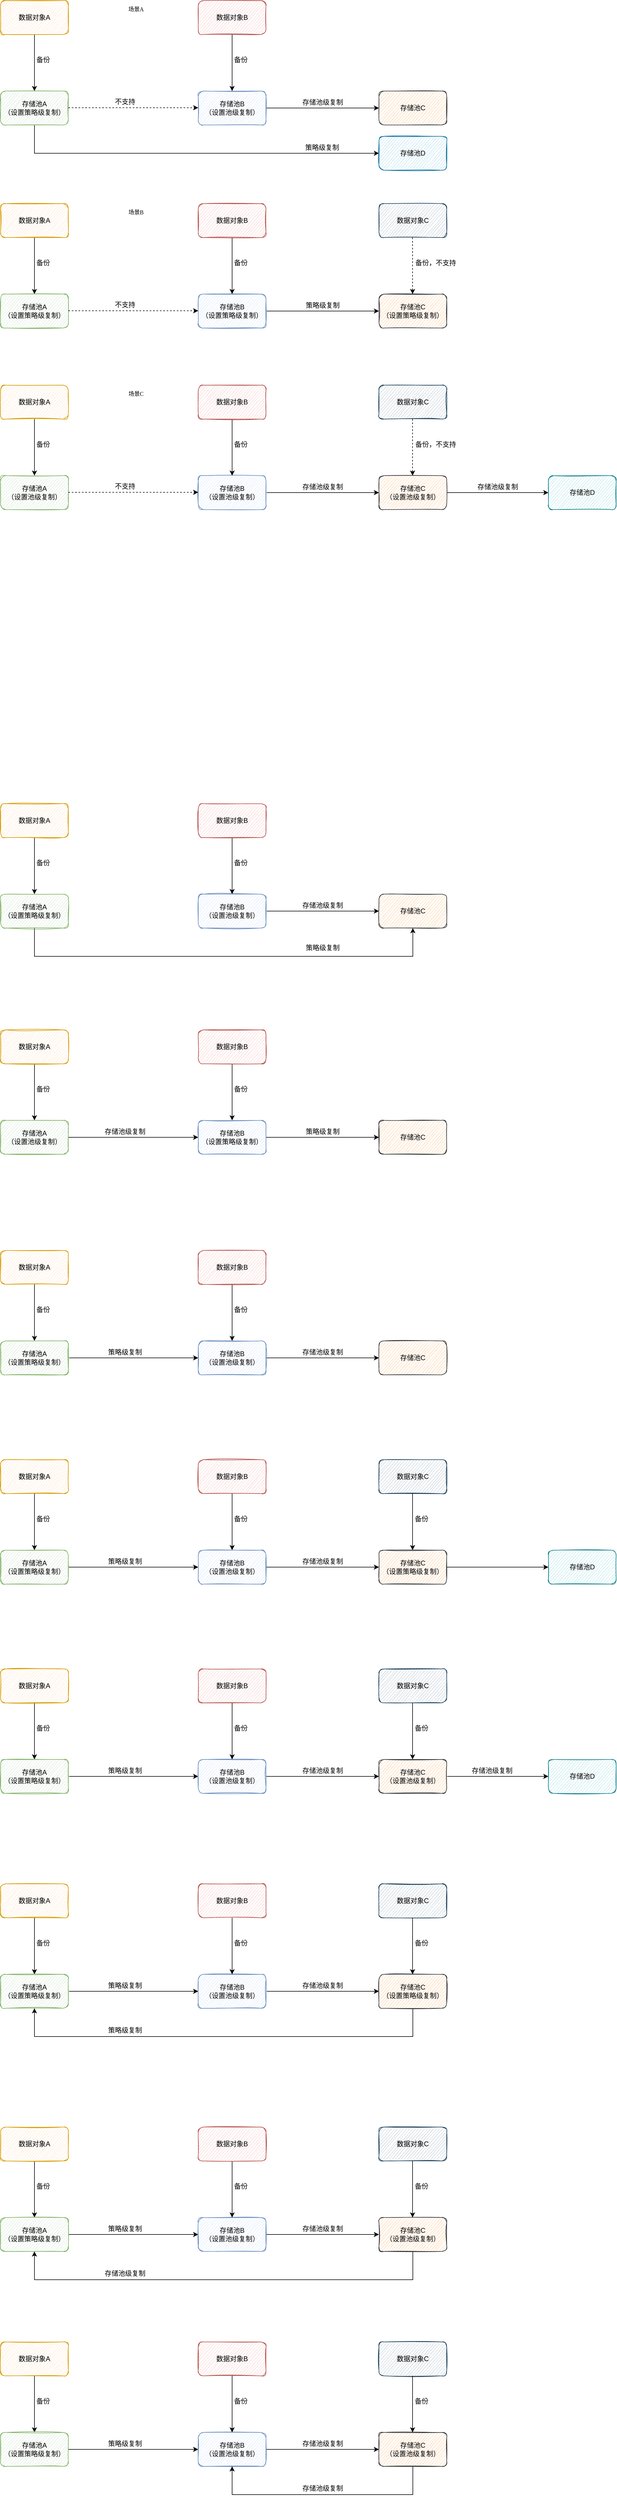 <mxfile version="20.2.2" type="github">
  <diagram id="WygUvt_7TBFnepqblgQ6" name="第 1 页">
    <mxGraphModel dx="1550" dy="4070" grid="1" gridSize="10" guides="1" tooltips="1" connect="1" arrows="1" fold="1" page="1" pageScale="1" pageWidth="1200" pageHeight="1600" math="0" shadow="0">
      <root>
        <mxCell id="0" />
        <mxCell id="1" parent="0" />
        <mxCell id="NKLrm3bsePy-a2xdgCVw-3" value="" style="edgeStyle=orthogonalEdgeStyle;rounded=0;orthogonalLoop=1;jettySize=auto;html=1;" parent="1" source="NKLrm3bsePy-a2xdgCVw-1" target="NKLrm3bsePy-a2xdgCVw-2" edge="1">
          <mxGeometry relative="1" as="geometry" />
        </mxCell>
        <mxCell id="NKLrm3bsePy-a2xdgCVw-1" value="数据对象A" style="rounded=1;whiteSpace=wrap;html=1;fillColor=#ffe6cc;strokeColor=#d79b00;glass=0;sketch=1;" parent="1" vertex="1">
          <mxGeometry x="300" y="290" width="120" height="60" as="geometry" />
        </mxCell>
        <mxCell id="NKLrm3bsePy-a2xdgCVw-5" value="" style="edgeStyle=orthogonalEdgeStyle;rounded=0;orthogonalLoop=1;jettySize=auto;html=1;" parent="1" source="NKLrm3bsePy-a2xdgCVw-2" target="NKLrm3bsePy-a2xdgCVw-4" edge="1">
          <mxGeometry relative="1" as="geometry" />
        </mxCell>
        <mxCell id="NKLrm3bsePy-a2xdgCVw-2" value="存储池A&lt;br&gt;（设置策略级复制）" style="rounded=1;whiteSpace=wrap;html=1;fillColor=#d5e8d4;strokeColor=#82b366;glass=0;sketch=1;" parent="1" vertex="1">
          <mxGeometry x="300" y="450" width="120" height="60" as="geometry" />
        </mxCell>
        <mxCell id="NKLrm3bsePy-a2xdgCVw-12" value="" style="edgeStyle=orthogonalEdgeStyle;rounded=0;orthogonalLoop=1;jettySize=auto;html=1;" parent="1" source="NKLrm3bsePy-a2xdgCVw-4" target="NKLrm3bsePy-a2xdgCVw-11" edge="1">
          <mxGeometry relative="1" as="geometry" />
        </mxCell>
        <mxCell id="NKLrm3bsePy-a2xdgCVw-4" value="存储池B&lt;br&gt;（设置池级复制）" style="rounded=1;whiteSpace=wrap;html=1;fillColor=#dae8fc;strokeColor=#6c8ebf;glass=0;sketch=1;" parent="1" vertex="1">
          <mxGeometry x="650" y="450" width="120" height="60" as="geometry" />
        </mxCell>
        <mxCell id="NKLrm3bsePy-a2xdgCVw-6" value="策略级复制" style="text;html=1;align=center;verticalAlign=middle;resizable=0;points=[];autosize=1;strokeColor=none;fillColor=none;" parent="1" vertex="1">
          <mxGeometry x="480" y="455" width="80" height="30" as="geometry" />
        </mxCell>
        <mxCell id="NKLrm3bsePy-a2xdgCVw-8" value="" style="edgeStyle=orthogonalEdgeStyle;rounded=0;orthogonalLoop=1;jettySize=auto;html=1;" parent="1" source="NKLrm3bsePy-a2xdgCVw-7" target="NKLrm3bsePy-a2xdgCVw-4" edge="1">
          <mxGeometry relative="1" as="geometry" />
        </mxCell>
        <mxCell id="NKLrm3bsePy-a2xdgCVw-7" value="数据对象B" style="rounded=1;whiteSpace=wrap;html=1;fillColor=#f8cecc;strokeColor=#b85450;glass=0;sketch=1;" parent="1" vertex="1">
          <mxGeometry x="650" y="290" width="120" height="60" as="geometry" />
        </mxCell>
        <mxCell id="NKLrm3bsePy-a2xdgCVw-9" value="备份" style="text;html=1;align=center;verticalAlign=middle;resizable=0;points=[];autosize=1;strokeColor=none;fillColor=none;" parent="1" vertex="1">
          <mxGeometry x="350" y="380" width="50" height="30" as="geometry" />
        </mxCell>
        <mxCell id="NKLrm3bsePy-a2xdgCVw-10" value="备份" style="text;html=1;align=center;verticalAlign=middle;resizable=0;points=[];autosize=1;strokeColor=none;fillColor=none;" parent="1" vertex="1">
          <mxGeometry x="700" y="380" width="50" height="30" as="geometry" />
        </mxCell>
        <mxCell id="NKLrm3bsePy-a2xdgCVw-11" value="存储池C" style="rounded=1;whiteSpace=wrap;html=1;fillColor=#ffcc99;strokeColor=#36393d;glass=0;sketch=1;" parent="1" vertex="1">
          <mxGeometry x="970" y="450" width="120" height="60" as="geometry" />
        </mxCell>
        <mxCell id="NKLrm3bsePy-a2xdgCVw-13" value="存储池级复制" style="text;html=1;align=center;verticalAlign=middle;resizable=0;points=[];autosize=1;strokeColor=none;fillColor=none;" parent="1" vertex="1">
          <mxGeometry x="820" y="455" width="100" height="30" as="geometry" />
        </mxCell>
        <mxCell id="y6izujd-BnKyKJJSsD-p-2" value="" style="edgeStyle=orthogonalEdgeStyle;rounded=0;orthogonalLoop=1;jettySize=auto;html=1;" edge="1" parent="1" source="y6izujd-BnKyKJJSsD-p-3" target="y6izujd-BnKyKJJSsD-p-5">
          <mxGeometry relative="1" as="geometry" />
        </mxCell>
        <mxCell id="y6izujd-BnKyKJJSsD-p-3" value="数据对象A" style="rounded=1;whiteSpace=wrap;html=1;fillColor=#ffe6cc;strokeColor=#d79b00;glass=0;sketch=1;" vertex="1" parent="1">
          <mxGeometry x="300" y="660" width="120" height="60" as="geometry" />
        </mxCell>
        <mxCell id="y6izujd-BnKyKJJSsD-p-4" value="" style="edgeStyle=orthogonalEdgeStyle;rounded=0;orthogonalLoop=1;jettySize=auto;html=1;" edge="1" parent="1" source="y6izujd-BnKyKJJSsD-p-5" target="y6izujd-BnKyKJJSsD-p-7">
          <mxGeometry relative="1" as="geometry" />
        </mxCell>
        <mxCell id="y6izujd-BnKyKJJSsD-p-5" value="存储池A&lt;br&gt;（设置策略级复制）" style="rounded=1;whiteSpace=wrap;html=1;fillColor=#d5e8d4;strokeColor=#82b366;glass=0;sketch=1;" vertex="1" parent="1">
          <mxGeometry x="300" y="820" width="120" height="60" as="geometry" />
        </mxCell>
        <mxCell id="y6izujd-BnKyKJJSsD-p-6" value="" style="edgeStyle=orthogonalEdgeStyle;rounded=0;orthogonalLoop=1;jettySize=auto;html=1;" edge="1" parent="1" source="y6izujd-BnKyKJJSsD-p-7" target="y6izujd-BnKyKJJSsD-p-13">
          <mxGeometry relative="1" as="geometry" />
        </mxCell>
        <mxCell id="y6izujd-BnKyKJJSsD-p-7" value="存储池B&lt;br&gt;（设置池级复制）" style="rounded=1;whiteSpace=wrap;html=1;fillColor=#dae8fc;strokeColor=#6c8ebf;glass=0;sketch=1;" vertex="1" parent="1">
          <mxGeometry x="650" y="820" width="120" height="60" as="geometry" />
        </mxCell>
        <mxCell id="y6izujd-BnKyKJJSsD-p-8" value="策略级复制" style="text;html=1;align=center;verticalAlign=middle;resizable=0;points=[];autosize=1;strokeColor=none;fillColor=none;" vertex="1" parent="1">
          <mxGeometry x="480" y="825" width="80" height="30" as="geometry" />
        </mxCell>
        <mxCell id="y6izujd-BnKyKJJSsD-p-9" value="" style="edgeStyle=orthogonalEdgeStyle;rounded=0;orthogonalLoop=1;jettySize=auto;html=1;" edge="1" parent="1" source="y6izujd-BnKyKJJSsD-p-10" target="y6izujd-BnKyKJJSsD-p-7">
          <mxGeometry relative="1" as="geometry" />
        </mxCell>
        <mxCell id="y6izujd-BnKyKJJSsD-p-10" value="数据对象B" style="rounded=1;whiteSpace=wrap;html=1;fillColor=#f8cecc;strokeColor=#b85450;glass=0;sketch=1;" vertex="1" parent="1">
          <mxGeometry x="650" y="660" width="120" height="60" as="geometry" />
        </mxCell>
        <mxCell id="y6izujd-BnKyKJJSsD-p-11" value="备份" style="text;html=1;align=center;verticalAlign=middle;resizable=0;points=[];autosize=1;strokeColor=none;fillColor=none;" vertex="1" parent="1">
          <mxGeometry x="350" y="750" width="50" height="30" as="geometry" />
        </mxCell>
        <mxCell id="y6izujd-BnKyKJJSsD-p-12" value="备份" style="text;html=1;align=center;verticalAlign=middle;resizable=0;points=[];autosize=1;strokeColor=none;fillColor=none;" vertex="1" parent="1">
          <mxGeometry x="700" y="750" width="50" height="30" as="geometry" />
        </mxCell>
        <mxCell id="y6izujd-BnKyKJJSsD-p-16" value="" style="edgeStyle=orthogonalEdgeStyle;rounded=0;orthogonalLoop=1;jettySize=auto;html=1;" edge="1" parent="1" source="y6izujd-BnKyKJJSsD-p-13" target="y6izujd-BnKyKJJSsD-p-15">
          <mxGeometry relative="1" as="geometry" />
        </mxCell>
        <mxCell id="y6izujd-BnKyKJJSsD-p-13" value="存储池C&lt;br&gt;（设置策略级复制）" style="rounded=1;whiteSpace=wrap;html=1;fillColor=#ffcc99;strokeColor=#36393d;glass=0;sketch=1;" vertex="1" parent="1">
          <mxGeometry x="970" y="820" width="120" height="60" as="geometry" />
        </mxCell>
        <mxCell id="y6izujd-BnKyKJJSsD-p-14" value="存储池级复制" style="text;html=1;align=center;verticalAlign=middle;resizable=0;points=[];autosize=1;strokeColor=none;fillColor=none;" vertex="1" parent="1">
          <mxGeometry x="820" y="825" width="100" height="30" as="geometry" />
        </mxCell>
        <mxCell id="y6izujd-BnKyKJJSsD-p-15" value="存储池D" style="rounded=1;whiteSpace=wrap;html=1;fillColor=#b0e3e6;strokeColor=#0e8088;glass=0;sketch=1;" vertex="1" parent="1">
          <mxGeometry x="1270" y="820" width="120" height="60" as="geometry" />
        </mxCell>
        <mxCell id="y6izujd-BnKyKJJSsD-p-17" value="" style="edgeStyle=orthogonalEdgeStyle;rounded=0;orthogonalLoop=1;jettySize=auto;html=1;" edge="1" parent="1" source="y6izujd-BnKyKJJSsD-p-18" target="y6izujd-BnKyKJJSsD-p-20">
          <mxGeometry relative="1" as="geometry" />
        </mxCell>
        <mxCell id="y6izujd-BnKyKJJSsD-p-18" value="数据对象A" style="rounded=1;whiteSpace=wrap;html=1;fillColor=#ffe6cc;strokeColor=#d79b00;glass=0;sketch=1;" vertex="1" parent="1">
          <mxGeometry x="300" y="1030" width="120" height="60" as="geometry" />
        </mxCell>
        <mxCell id="y6izujd-BnKyKJJSsD-p-19" value="" style="edgeStyle=orthogonalEdgeStyle;rounded=0;orthogonalLoop=1;jettySize=auto;html=1;" edge="1" parent="1" source="y6izujd-BnKyKJJSsD-p-20" target="y6izujd-BnKyKJJSsD-p-22">
          <mxGeometry relative="1" as="geometry" />
        </mxCell>
        <mxCell id="y6izujd-BnKyKJJSsD-p-20" value="存储池A&lt;br&gt;（设置策略级复制）" style="rounded=1;whiteSpace=wrap;html=1;fillColor=#d5e8d4;strokeColor=#82b366;glass=0;sketch=1;" vertex="1" parent="1">
          <mxGeometry x="300" y="1190" width="120" height="60" as="geometry" />
        </mxCell>
        <mxCell id="y6izujd-BnKyKJJSsD-p-21" value="" style="edgeStyle=orthogonalEdgeStyle;rounded=0;orthogonalLoop=1;jettySize=auto;html=1;" edge="1" parent="1" source="y6izujd-BnKyKJJSsD-p-22" target="y6izujd-BnKyKJJSsD-p-29">
          <mxGeometry relative="1" as="geometry" />
        </mxCell>
        <mxCell id="y6izujd-BnKyKJJSsD-p-22" value="存储池B&lt;br&gt;（设置池级复制）" style="rounded=1;whiteSpace=wrap;html=1;fillColor=#dae8fc;strokeColor=#6c8ebf;glass=0;sketch=1;" vertex="1" parent="1">
          <mxGeometry x="650" y="1190" width="120" height="60" as="geometry" />
        </mxCell>
        <mxCell id="y6izujd-BnKyKJJSsD-p-23" value="策略级复制" style="text;html=1;align=center;verticalAlign=middle;resizable=0;points=[];autosize=1;strokeColor=none;fillColor=none;" vertex="1" parent="1">
          <mxGeometry x="480" y="1195" width="80" height="30" as="geometry" />
        </mxCell>
        <mxCell id="y6izujd-BnKyKJJSsD-p-24" value="" style="edgeStyle=orthogonalEdgeStyle;rounded=0;orthogonalLoop=1;jettySize=auto;html=1;" edge="1" parent="1" source="y6izujd-BnKyKJJSsD-p-25" target="y6izujd-BnKyKJJSsD-p-22">
          <mxGeometry relative="1" as="geometry" />
        </mxCell>
        <mxCell id="y6izujd-BnKyKJJSsD-p-25" value="数据对象B" style="rounded=1;whiteSpace=wrap;html=1;fillColor=#f8cecc;strokeColor=#b85450;glass=0;sketch=1;" vertex="1" parent="1">
          <mxGeometry x="650" y="1030" width="120" height="60" as="geometry" />
        </mxCell>
        <mxCell id="y6izujd-BnKyKJJSsD-p-26" value="备份" style="text;html=1;align=center;verticalAlign=middle;resizable=0;points=[];autosize=1;strokeColor=none;fillColor=none;" vertex="1" parent="1">
          <mxGeometry x="350" y="1120" width="50" height="30" as="geometry" />
        </mxCell>
        <mxCell id="y6izujd-BnKyKJJSsD-p-27" value="备份" style="text;html=1;align=center;verticalAlign=middle;resizable=0;points=[];autosize=1;strokeColor=none;fillColor=none;" vertex="1" parent="1">
          <mxGeometry x="700" y="1120" width="50" height="30" as="geometry" />
        </mxCell>
        <mxCell id="y6izujd-BnKyKJJSsD-p-28" value="" style="edgeStyle=orthogonalEdgeStyle;rounded=0;orthogonalLoop=1;jettySize=auto;html=1;" edge="1" parent="1" source="y6izujd-BnKyKJJSsD-p-29" target="y6izujd-BnKyKJJSsD-p-31">
          <mxGeometry relative="1" as="geometry" />
        </mxCell>
        <mxCell id="y6izujd-BnKyKJJSsD-p-29" value="存储池C&lt;br&gt;（设置池级复制）" style="rounded=1;whiteSpace=wrap;html=1;fillColor=#ffcc99;strokeColor=#36393d;glass=0;sketch=1;" vertex="1" parent="1">
          <mxGeometry x="970" y="1190" width="120" height="60" as="geometry" />
        </mxCell>
        <mxCell id="y6izujd-BnKyKJJSsD-p-30" value="存储池级复制" style="text;html=1;align=center;verticalAlign=middle;resizable=0;points=[];autosize=1;strokeColor=none;fillColor=none;" vertex="1" parent="1">
          <mxGeometry x="820" y="1195" width="100" height="30" as="geometry" />
        </mxCell>
        <mxCell id="y6izujd-BnKyKJJSsD-p-31" value="存储池D" style="rounded=1;whiteSpace=wrap;html=1;fillColor=#b0e3e6;strokeColor=#0e8088;glass=0;sketch=1;" vertex="1" parent="1">
          <mxGeometry x="1270" y="1190" width="120" height="60" as="geometry" />
        </mxCell>
        <mxCell id="y6izujd-BnKyKJJSsD-p-32" value="存储池级复制" style="text;html=1;align=center;verticalAlign=middle;resizable=0;points=[];autosize=1;strokeColor=none;fillColor=none;" vertex="1" parent="1">
          <mxGeometry x="1120" y="1195" width="100" height="30" as="geometry" />
        </mxCell>
        <mxCell id="y6izujd-BnKyKJJSsD-p-33" value="" style="edgeStyle=orthogonalEdgeStyle;rounded=0;orthogonalLoop=1;jettySize=auto;html=1;" edge="1" parent="1" source="y6izujd-BnKyKJJSsD-p-34" target="y6izujd-BnKyKJJSsD-p-36">
          <mxGeometry relative="1" as="geometry" />
        </mxCell>
        <mxCell id="y6izujd-BnKyKJJSsD-p-34" value="数据对象A" style="rounded=1;whiteSpace=wrap;html=1;fillColor=#ffe6cc;strokeColor=#d79b00;glass=0;sketch=1;" vertex="1" parent="1">
          <mxGeometry x="300" y="-500" width="120" height="60" as="geometry" />
        </mxCell>
        <mxCell id="y6izujd-BnKyKJJSsD-p-35" value="" style="edgeStyle=orthogonalEdgeStyle;rounded=0;orthogonalLoop=1;jettySize=auto;html=1;entryX=0.5;entryY=1;entryDx=0;entryDy=0;" edge="1" parent="1" source="y6izujd-BnKyKJJSsD-p-36" target="y6izujd-BnKyKJJSsD-p-44">
          <mxGeometry relative="1" as="geometry">
            <mxPoint x="1050" y="-160" as="targetPoint" />
            <Array as="points">
              <mxPoint x="360" y="-230" />
              <mxPoint x="1030" y="-230" />
            </Array>
          </mxGeometry>
        </mxCell>
        <mxCell id="y6izujd-BnKyKJJSsD-p-36" value="存储池A&lt;br&gt;（设置策略级复制）" style="rounded=1;whiteSpace=wrap;html=1;fillColor=#d5e8d4;strokeColor=#82b366;glass=0;sketch=1;" vertex="1" parent="1">
          <mxGeometry x="300" y="-340" width="120" height="60" as="geometry" />
        </mxCell>
        <mxCell id="y6izujd-BnKyKJJSsD-p-37" value="" style="edgeStyle=orthogonalEdgeStyle;rounded=0;orthogonalLoop=1;jettySize=auto;html=1;" edge="1" parent="1" source="y6izujd-BnKyKJJSsD-p-38" target="y6izujd-BnKyKJJSsD-p-44">
          <mxGeometry relative="1" as="geometry" />
        </mxCell>
        <mxCell id="y6izujd-BnKyKJJSsD-p-38" value="存储池B&lt;br&gt;（设置池级复制）" style="rounded=1;whiteSpace=wrap;html=1;fillColor=#dae8fc;strokeColor=#6c8ebf;glass=0;sketch=1;" vertex="1" parent="1">
          <mxGeometry x="650" y="-340" width="120" height="60" as="geometry" />
        </mxCell>
        <mxCell id="y6izujd-BnKyKJJSsD-p-39" value="策略级复制" style="text;html=1;align=center;verticalAlign=middle;resizable=0;points=[];autosize=1;strokeColor=none;fillColor=none;" vertex="1" parent="1">
          <mxGeometry x="830" y="-260" width="80" height="30" as="geometry" />
        </mxCell>
        <mxCell id="y6izujd-BnKyKJJSsD-p-40" value="" style="edgeStyle=orthogonalEdgeStyle;rounded=0;orthogonalLoop=1;jettySize=auto;html=1;" edge="1" parent="1" source="y6izujd-BnKyKJJSsD-p-41" target="y6izujd-BnKyKJJSsD-p-38">
          <mxGeometry relative="1" as="geometry" />
        </mxCell>
        <mxCell id="y6izujd-BnKyKJJSsD-p-41" value="数据对象B" style="rounded=1;whiteSpace=wrap;html=1;fillColor=#f8cecc;strokeColor=#b85450;glass=0;sketch=1;" vertex="1" parent="1">
          <mxGeometry x="650" y="-500" width="120" height="60" as="geometry" />
        </mxCell>
        <mxCell id="y6izujd-BnKyKJJSsD-p-42" value="备份" style="text;html=1;align=center;verticalAlign=middle;resizable=0;points=[];autosize=1;strokeColor=none;fillColor=none;" vertex="1" parent="1">
          <mxGeometry x="350" y="-410" width="50" height="30" as="geometry" />
        </mxCell>
        <mxCell id="y6izujd-BnKyKJJSsD-p-43" value="备份" style="text;html=1;align=center;verticalAlign=middle;resizable=0;points=[];autosize=1;strokeColor=none;fillColor=none;" vertex="1" parent="1">
          <mxGeometry x="700" y="-410" width="50" height="30" as="geometry" />
        </mxCell>
        <mxCell id="y6izujd-BnKyKJJSsD-p-44" value="存储池C" style="rounded=1;whiteSpace=wrap;html=1;fillColor=#ffcc99;strokeColor=#36393d;glass=0;sketch=1;" vertex="1" parent="1">
          <mxGeometry x="970" y="-340" width="120" height="60" as="geometry" />
        </mxCell>
        <mxCell id="y6izujd-BnKyKJJSsD-p-45" value="存储池级复制" style="text;html=1;align=center;verticalAlign=middle;resizable=0;points=[];autosize=1;strokeColor=none;fillColor=none;" vertex="1" parent="1">
          <mxGeometry x="820" y="-335" width="100" height="30" as="geometry" />
        </mxCell>
        <mxCell id="y6izujd-BnKyKJJSsD-p-59" value="" style="edgeStyle=orthogonalEdgeStyle;rounded=0;orthogonalLoop=1;jettySize=auto;html=1;" edge="1" parent="1" source="y6izujd-BnKyKJJSsD-p-60" target="y6izujd-BnKyKJJSsD-p-62">
          <mxGeometry relative="1" as="geometry" />
        </mxCell>
        <mxCell id="y6izujd-BnKyKJJSsD-p-60" value="数据对象A" style="rounded=1;whiteSpace=wrap;html=1;fillColor=#ffe6cc;strokeColor=#d79b00;glass=0;sketch=1;" vertex="1" parent="1">
          <mxGeometry x="300" y="-100" width="120" height="60" as="geometry" />
        </mxCell>
        <mxCell id="y6izujd-BnKyKJJSsD-p-61" value="" style="edgeStyle=orthogonalEdgeStyle;rounded=0;orthogonalLoop=1;jettySize=auto;html=1;" edge="1" parent="1" source="y6izujd-BnKyKJJSsD-p-62" target="y6izujd-BnKyKJJSsD-p-64">
          <mxGeometry relative="1" as="geometry" />
        </mxCell>
        <mxCell id="y6izujd-BnKyKJJSsD-p-62" value="存储池A&lt;br&gt;（设置池级复制）" style="rounded=1;whiteSpace=wrap;html=1;fillColor=#d5e8d4;strokeColor=#82b366;glass=0;sketch=1;" vertex="1" parent="1">
          <mxGeometry x="300" y="60" width="120" height="60" as="geometry" />
        </mxCell>
        <mxCell id="y6izujd-BnKyKJJSsD-p-63" value="" style="edgeStyle=orthogonalEdgeStyle;rounded=0;orthogonalLoop=1;jettySize=auto;html=1;" edge="1" parent="1" source="y6izujd-BnKyKJJSsD-p-64" target="y6izujd-BnKyKJJSsD-p-70">
          <mxGeometry relative="1" as="geometry" />
        </mxCell>
        <mxCell id="y6izujd-BnKyKJJSsD-p-64" value="存储池B&lt;br&gt;（设置策略级复制）" style="rounded=1;whiteSpace=wrap;html=1;fillColor=#dae8fc;strokeColor=#6c8ebf;glass=0;sketch=1;" vertex="1" parent="1">
          <mxGeometry x="650" y="60" width="120" height="60" as="geometry" />
        </mxCell>
        <mxCell id="y6izujd-BnKyKJJSsD-p-65" value="存储池级复制" style="text;html=1;align=center;verticalAlign=middle;resizable=0;points=[];autosize=1;strokeColor=none;fillColor=none;" vertex="1" parent="1">
          <mxGeometry x="470" y="65" width="100" height="30" as="geometry" />
        </mxCell>
        <mxCell id="y6izujd-BnKyKJJSsD-p-66" value="" style="edgeStyle=orthogonalEdgeStyle;rounded=0;orthogonalLoop=1;jettySize=auto;html=1;" edge="1" parent="1" source="y6izujd-BnKyKJJSsD-p-67" target="y6izujd-BnKyKJJSsD-p-64">
          <mxGeometry relative="1" as="geometry" />
        </mxCell>
        <mxCell id="y6izujd-BnKyKJJSsD-p-67" value="数据对象B" style="rounded=1;whiteSpace=wrap;html=1;fillColor=#f8cecc;strokeColor=#b85450;glass=0;sketch=1;" vertex="1" parent="1">
          <mxGeometry x="650" y="-100" width="120" height="60" as="geometry" />
        </mxCell>
        <mxCell id="y6izujd-BnKyKJJSsD-p-68" value="备份" style="text;html=1;align=center;verticalAlign=middle;resizable=0;points=[];autosize=1;strokeColor=none;fillColor=none;" vertex="1" parent="1">
          <mxGeometry x="350" y="-10" width="50" height="30" as="geometry" />
        </mxCell>
        <mxCell id="y6izujd-BnKyKJJSsD-p-69" value="备份" style="text;html=1;align=center;verticalAlign=middle;resizable=0;points=[];autosize=1;strokeColor=none;fillColor=none;" vertex="1" parent="1">
          <mxGeometry x="700" y="-10" width="50" height="30" as="geometry" />
        </mxCell>
        <mxCell id="y6izujd-BnKyKJJSsD-p-70" value="存储池C" style="rounded=1;whiteSpace=wrap;html=1;fillColor=#ffcc99;strokeColor=#36393d;glass=0;sketch=1;" vertex="1" parent="1">
          <mxGeometry x="970" y="60" width="120" height="60" as="geometry" />
        </mxCell>
        <mxCell id="y6izujd-BnKyKJJSsD-p-71" value="策略级复制" style="text;html=1;align=center;verticalAlign=middle;resizable=0;points=[];autosize=1;strokeColor=none;fillColor=none;" vertex="1" parent="1">
          <mxGeometry x="830" y="65" width="80" height="30" as="geometry" />
        </mxCell>
        <mxCell id="y6izujd-BnKyKJJSsD-p-72" value="数据对象C" style="rounded=1;whiteSpace=wrap;html=1;fillColor=#bac8d3;strokeColor=#23445d;glass=0;sketch=1;" vertex="1" parent="1">
          <mxGeometry x="970" y="660" width="120" height="60" as="geometry" />
        </mxCell>
        <mxCell id="y6izujd-BnKyKJJSsD-p-76" value="" style="edgeStyle=orthogonalEdgeStyle;rounded=0;orthogonalLoop=1;jettySize=auto;html=1;" edge="1" parent="1">
          <mxGeometry relative="1" as="geometry">
            <mxPoint x="1029.5" y="720" as="sourcePoint" />
            <mxPoint x="1029.5" y="820" as="targetPoint" />
          </mxGeometry>
        </mxCell>
        <mxCell id="y6izujd-BnKyKJJSsD-p-77" value="备份" style="text;html=1;align=center;verticalAlign=middle;resizable=0;points=[];autosize=1;strokeColor=none;fillColor=none;" vertex="1" parent="1">
          <mxGeometry x="1020" y="750" width="50" height="30" as="geometry" />
        </mxCell>
        <mxCell id="y6izujd-BnKyKJJSsD-p-78" value="数据对象C" style="rounded=1;whiteSpace=wrap;html=1;fillColor=#bac8d3;strokeColor=#23445d;glass=0;sketch=1;" vertex="1" parent="1">
          <mxGeometry x="970" y="1030" width="120" height="60" as="geometry" />
        </mxCell>
        <mxCell id="y6izujd-BnKyKJJSsD-p-79" value="" style="edgeStyle=orthogonalEdgeStyle;rounded=0;orthogonalLoop=1;jettySize=auto;html=1;" edge="1" parent="1">
          <mxGeometry relative="1" as="geometry">
            <mxPoint x="1029.5" y="1090" as="sourcePoint" />
            <mxPoint x="1029.5" y="1190" as="targetPoint" />
          </mxGeometry>
        </mxCell>
        <mxCell id="y6izujd-BnKyKJJSsD-p-80" value="备份" style="text;html=1;align=center;verticalAlign=middle;resizable=0;points=[];autosize=1;strokeColor=none;fillColor=none;" vertex="1" parent="1">
          <mxGeometry x="1020" y="1120" width="50" height="30" as="geometry" />
        </mxCell>
        <mxCell id="y6izujd-BnKyKJJSsD-p-81" value="" style="edgeStyle=orthogonalEdgeStyle;rounded=0;orthogonalLoop=1;jettySize=auto;html=1;" edge="1" parent="1" source="y6izujd-BnKyKJJSsD-p-82" target="y6izujd-BnKyKJJSsD-p-84">
          <mxGeometry relative="1" as="geometry" />
        </mxCell>
        <mxCell id="y6izujd-BnKyKJJSsD-p-82" value="数据对象A" style="rounded=1;whiteSpace=wrap;html=1;fillColor=#ffe6cc;strokeColor=#d79b00;glass=0;sketch=1;" vertex="1" parent="1">
          <mxGeometry x="300" y="1410" width="120" height="60" as="geometry" />
        </mxCell>
        <mxCell id="y6izujd-BnKyKJJSsD-p-83" value="" style="edgeStyle=orthogonalEdgeStyle;rounded=0;orthogonalLoop=1;jettySize=auto;html=1;" edge="1" parent="1" source="y6izujd-BnKyKJJSsD-p-84" target="y6izujd-BnKyKJJSsD-p-86">
          <mxGeometry relative="1" as="geometry" />
        </mxCell>
        <mxCell id="y6izujd-BnKyKJJSsD-p-84" value="存储池A&lt;br&gt;（设置策略级复制）" style="rounded=1;whiteSpace=wrap;html=1;fillColor=#d5e8d4;strokeColor=#82b366;glass=0;sketch=1;" vertex="1" parent="1">
          <mxGeometry x="300" y="1570" width="120" height="60" as="geometry" />
        </mxCell>
        <mxCell id="y6izujd-BnKyKJJSsD-p-85" value="" style="edgeStyle=orthogonalEdgeStyle;rounded=0;orthogonalLoop=1;jettySize=auto;html=1;" edge="1" parent="1" source="y6izujd-BnKyKJJSsD-p-86" target="y6izujd-BnKyKJJSsD-p-93">
          <mxGeometry relative="1" as="geometry" />
        </mxCell>
        <mxCell id="y6izujd-BnKyKJJSsD-p-86" value="存储池B&lt;br&gt;（设置池级复制）" style="rounded=1;whiteSpace=wrap;html=1;fillColor=#dae8fc;strokeColor=#6c8ebf;glass=0;sketch=1;" vertex="1" parent="1">
          <mxGeometry x="650" y="1570" width="120" height="60" as="geometry" />
        </mxCell>
        <mxCell id="y6izujd-BnKyKJJSsD-p-87" value="策略级复制" style="text;html=1;align=center;verticalAlign=middle;resizable=0;points=[];autosize=1;strokeColor=none;fillColor=none;" vertex="1" parent="1">
          <mxGeometry x="480" y="1575" width="80" height="30" as="geometry" />
        </mxCell>
        <mxCell id="y6izujd-BnKyKJJSsD-p-88" value="" style="edgeStyle=orthogonalEdgeStyle;rounded=0;orthogonalLoop=1;jettySize=auto;html=1;" edge="1" parent="1" source="y6izujd-BnKyKJJSsD-p-89" target="y6izujd-BnKyKJJSsD-p-86">
          <mxGeometry relative="1" as="geometry" />
        </mxCell>
        <mxCell id="y6izujd-BnKyKJJSsD-p-89" value="数据对象B" style="rounded=1;whiteSpace=wrap;html=1;fillColor=#f8cecc;strokeColor=#b85450;glass=0;sketch=1;" vertex="1" parent="1">
          <mxGeometry x="650" y="1410" width="120" height="60" as="geometry" />
        </mxCell>
        <mxCell id="y6izujd-BnKyKJJSsD-p-90" value="备份" style="text;html=1;align=center;verticalAlign=middle;resizable=0;points=[];autosize=1;strokeColor=none;fillColor=none;" vertex="1" parent="1">
          <mxGeometry x="350" y="1500" width="50" height="30" as="geometry" />
        </mxCell>
        <mxCell id="y6izujd-BnKyKJJSsD-p-91" value="备份" style="text;html=1;align=center;verticalAlign=middle;resizable=0;points=[];autosize=1;strokeColor=none;fillColor=none;" vertex="1" parent="1">
          <mxGeometry x="700" y="1500" width="50" height="30" as="geometry" />
        </mxCell>
        <mxCell id="y6izujd-BnKyKJJSsD-p-92" value="" style="edgeStyle=orthogonalEdgeStyle;rounded=0;orthogonalLoop=1;jettySize=auto;html=1;entryX=0.5;entryY=1;entryDx=0;entryDy=0;" edge="1" parent="1" source="y6izujd-BnKyKJJSsD-p-93" target="y6izujd-BnKyKJJSsD-p-84">
          <mxGeometry relative="1" as="geometry">
            <mxPoint x="1010" y="1840" as="targetPoint" />
            <Array as="points">
              <mxPoint x="1030" y="1680" />
              <mxPoint x="360" y="1680" />
            </Array>
          </mxGeometry>
        </mxCell>
        <mxCell id="y6izujd-BnKyKJJSsD-p-93" value="存储池C&lt;br&gt;（设置策略级复制）" style="rounded=1;whiteSpace=wrap;html=1;fillColor=#ffcc99;strokeColor=#36393d;glass=0;sketch=1;" vertex="1" parent="1">
          <mxGeometry x="970" y="1570" width="120" height="60" as="geometry" />
        </mxCell>
        <mxCell id="y6izujd-BnKyKJJSsD-p-94" value="存储池级复制" style="text;html=1;align=center;verticalAlign=middle;resizable=0;points=[];autosize=1;strokeColor=none;fillColor=none;" vertex="1" parent="1">
          <mxGeometry x="820" y="1575" width="100" height="30" as="geometry" />
        </mxCell>
        <mxCell id="y6izujd-BnKyKJJSsD-p-96" value="策略级复制" style="text;html=1;align=center;verticalAlign=middle;resizable=0;points=[];autosize=1;strokeColor=none;fillColor=none;" vertex="1" parent="1">
          <mxGeometry x="480" y="1654" width="80" height="30" as="geometry" />
        </mxCell>
        <mxCell id="y6izujd-BnKyKJJSsD-p-97" value="数据对象C" style="rounded=1;whiteSpace=wrap;html=1;fillColor=#bac8d3;strokeColor=#23445d;glass=0;sketch=1;" vertex="1" parent="1">
          <mxGeometry x="970" y="1410" width="120" height="60" as="geometry" />
        </mxCell>
        <mxCell id="y6izujd-BnKyKJJSsD-p-98" value="" style="edgeStyle=orthogonalEdgeStyle;rounded=0;orthogonalLoop=1;jettySize=auto;html=1;" edge="1" parent="1">
          <mxGeometry relative="1" as="geometry">
            <mxPoint x="1029.5" y="1470" as="sourcePoint" />
            <mxPoint x="1029.5" y="1570" as="targetPoint" />
          </mxGeometry>
        </mxCell>
        <mxCell id="y6izujd-BnKyKJJSsD-p-99" value="备份" style="text;html=1;align=center;verticalAlign=middle;resizable=0;points=[];autosize=1;strokeColor=none;fillColor=none;" vertex="1" parent="1">
          <mxGeometry x="1020" y="1500" width="50" height="30" as="geometry" />
        </mxCell>
        <mxCell id="y6izujd-BnKyKJJSsD-p-100" value="" style="edgeStyle=orthogonalEdgeStyle;rounded=0;orthogonalLoop=1;jettySize=auto;html=1;" edge="1" parent="1" source="y6izujd-BnKyKJJSsD-p-101" target="y6izujd-BnKyKJJSsD-p-103">
          <mxGeometry relative="1" as="geometry" />
        </mxCell>
        <mxCell id="y6izujd-BnKyKJJSsD-p-101" value="数据对象A" style="rounded=1;whiteSpace=wrap;html=1;fillColor=#ffe6cc;strokeColor=#d79b00;glass=0;sketch=1;" vertex="1" parent="1">
          <mxGeometry x="300" y="1840" width="120" height="60" as="geometry" />
        </mxCell>
        <mxCell id="y6izujd-BnKyKJJSsD-p-102" value="" style="edgeStyle=orthogonalEdgeStyle;rounded=0;orthogonalLoop=1;jettySize=auto;html=1;" edge="1" parent="1" source="y6izujd-BnKyKJJSsD-p-103" target="y6izujd-BnKyKJJSsD-p-105">
          <mxGeometry relative="1" as="geometry" />
        </mxCell>
        <mxCell id="y6izujd-BnKyKJJSsD-p-103" value="存储池A&lt;br&gt;（设置策略级复制）" style="rounded=1;whiteSpace=wrap;html=1;fillColor=#d5e8d4;strokeColor=#82b366;glass=0;sketch=1;" vertex="1" parent="1">
          <mxGeometry x="300" y="2000" width="120" height="60" as="geometry" />
        </mxCell>
        <mxCell id="y6izujd-BnKyKJJSsD-p-104" value="" style="edgeStyle=orthogonalEdgeStyle;rounded=0;orthogonalLoop=1;jettySize=auto;html=1;" edge="1" parent="1" source="y6izujd-BnKyKJJSsD-p-105" target="y6izujd-BnKyKJJSsD-p-112">
          <mxGeometry relative="1" as="geometry" />
        </mxCell>
        <mxCell id="y6izujd-BnKyKJJSsD-p-105" value="存储池B&lt;br&gt;（设置池级复制）" style="rounded=1;whiteSpace=wrap;html=1;fillColor=#dae8fc;strokeColor=#6c8ebf;glass=0;sketch=1;" vertex="1" parent="1">
          <mxGeometry x="650" y="2000" width="120" height="60" as="geometry" />
        </mxCell>
        <mxCell id="y6izujd-BnKyKJJSsD-p-106" value="策略级复制" style="text;html=1;align=center;verticalAlign=middle;resizable=0;points=[];autosize=1;strokeColor=none;fillColor=none;" vertex="1" parent="1">
          <mxGeometry x="480" y="2005" width="80" height="30" as="geometry" />
        </mxCell>
        <mxCell id="y6izujd-BnKyKJJSsD-p-107" value="" style="edgeStyle=orthogonalEdgeStyle;rounded=0;orthogonalLoop=1;jettySize=auto;html=1;" edge="1" parent="1" source="y6izujd-BnKyKJJSsD-p-108" target="y6izujd-BnKyKJJSsD-p-105">
          <mxGeometry relative="1" as="geometry" />
        </mxCell>
        <mxCell id="y6izujd-BnKyKJJSsD-p-108" value="数据对象B" style="rounded=1;whiteSpace=wrap;html=1;fillColor=#f8cecc;strokeColor=#b85450;glass=0;sketch=1;" vertex="1" parent="1">
          <mxGeometry x="650" y="1840" width="120" height="60" as="geometry" />
        </mxCell>
        <mxCell id="y6izujd-BnKyKJJSsD-p-109" value="备份" style="text;html=1;align=center;verticalAlign=middle;resizable=0;points=[];autosize=1;strokeColor=none;fillColor=none;" vertex="1" parent="1">
          <mxGeometry x="350" y="1930" width="50" height="30" as="geometry" />
        </mxCell>
        <mxCell id="y6izujd-BnKyKJJSsD-p-110" value="备份" style="text;html=1;align=center;verticalAlign=middle;resizable=0;points=[];autosize=1;strokeColor=none;fillColor=none;" vertex="1" parent="1">
          <mxGeometry x="700" y="1930" width="50" height="30" as="geometry" />
        </mxCell>
        <mxCell id="y6izujd-BnKyKJJSsD-p-111" value="" style="edgeStyle=orthogonalEdgeStyle;rounded=0;orthogonalLoop=1;jettySize=auto;html=1;entryX=0.5;entryY=1;entryDx=0;entryDy=0;" edge="1" parent="1" source="y6izujd-BnKyKJJSsD-p-112" target="y6izujd-BnKyKJJSsD-p-103">
          <mxGeometry relative="1" as="geometry">
            <mxPoint x="1010" y="2270" as="targetPoint" />
            <Array as="points">
              <mxPoint x="1030" y="2110" />
              <mxPoint x="360" y="2110" />
            </Array>
          </mxGeometry>
        </mxCell>
        <mxCell id="y6izujd-BnKyKJJSsD-p-112" value="存储池C&lt;br&gt;（设置池级复制）" style="rounded=1;whiteSpace=wrap;html=1;fillColor=#ffcc99;strokeColor=#36393d;glass=0;sketch=1;" vertex="1" parent="1">
          <mxGeometry x="970" y="2000" width="120" height="60" as="geometry" />
        </mxCell>
        <mxCell id="y6izujd-BnKyKJJSsD-p-113" value="存储池级复制" style="text;html=1;align=center;verticalAlign=middle;resizable=0;points=[];autosize=1;strokeColor=none;fillColor=none;" vertex="1" parent="1">
          <mxGeometry x="820" y="2005" width="100" height="30" as="geometry" />
        </mxCell>
        <mxCell id="y6izujd-BnKyKJJSsD-p-114" value="存储池级复制" style="text;html=1;align=center;verticalAlign=middle;resizable=0;points=[];autosize=1;strokeColor=none;fillColor=none;" vertex="1" parent="1">
          <mxGeometry x="470" y="2084" width="100" height="30" as="geometry" />
        </mxCell>
        <mxCell id="y6izujd-BnKyKJJSsD-p-115" value="数据对象C" style="rounded=1;whiteSpace=wrap;html=1;fillColor=#bac8d3;strokeColor=#23445d;glass=0;sketch=1;" vertex="1" parent="1">
          <mxGeometry x="970" y="1840" width="120" height="60" as="geometry" />
        </mxCell>
        <mxCell id="y6izujd-BnKyKJJSsD-p-116" value="" style="edgeStyle=orthogonalEdgeStyle;rounded=0;orthogonalLoop=1;jettySize=auto;html=1;" edge="1" parent="1">
          <mxGeometry relative="1" as="geometry">
            <mxPoint x="1029.5" y="1900" as="sourcePoint" />
            <mxPoint x="1029.5" y="2000" as="targetPoint" />
          </mxGeometry>
        </mxCell>
        <mxCell id="y6izujd-BnKyKJJSsD-p-117" value="备份" style="text;html=1;align=center;verticalAlign=middle;resizable=0;points=[];autosize=1;strokeColor=none;fillColor=none;" vertex="1" parent="1">
          <mxGeometry x="1020" y="1930" width="50" height="30" as="geometry" />
        </mxCell>
        <mxCell id="y6izujd-BnKyKJJSsD-p-118" value="" style="edgeStyle=orthogonalEdgeStyle;rounded=0;orthogonalLoop=1;jettySize=auto;html=1;" edge="1" parent="1" source="y6izujd-BnKyKJJSsD-p-119" target="y6izujd-BnKyKJJSsD-p-121">
          <mxGeometry relative="1" as="geometry" />
        </mxCell>
        <mxCell id="y6izujd-BnKyKJJSsD-p-119" value="数据对象A" style="rounded=1;whiteSpace=wrap;html=1;fillColor=#ffe6cc;strokeColor=#d79b00;glass=0;sketch=1;" vertex="1" parent="1">
          <mxGeometry x="300" y="2220" width="120" height="60" as="geometry" />
        </mxCell>
        <mxCell id="y6izujd-BnKyKJJSsD-p-120" value="" style="edgeStyle=orthogonalEdgeStyle;rounded=0;orthogonalLoop=1;jettySize=auto;html=1;" edge="1" parent="1" source="y6izujd-BnKyKJJSsD-p-121" target="y6izujd-BnKyKJJSsD-p-123">
          <mxGeometry relative="1" as="geometry" />
        </mxCell>
        <mxCell id="y6izujd-BnKyKJJSsD-p-121" value="存储池A&lt;br&gt;（设置策略级复制）" style="rounded=1;whiteSpace=wrap;html=1;fillColor=#d5e8d4;strokeColor=#82b366;glass=0;sketch=1;" vertex="1" parent="1">
          <mxGeometry x="300" y="2380" width="120" height="60" as="geometry" />
        </mxCell>
        <mxCell id="y6izujd-BnKyKJJSsD-p-122" value="" style="edgeStyle=orthogonalEdgeStyle;rounded=0;orthogonalLoop=1;jettySize=auto;html=1;" edge="1" parent="1" source="y6izujd-BnKyKJJSsD-p-123" target="y6izujd-BnKyKJJSsD-p-130">
          <mxGeometry relative="1" as="geometry" />
        </mxCell>
        <mxCell id="y6izujd-BnKyKJJSsD-p-123" value="存储池B&lt;br&gt;（设置池级复制）" style="rounded=1;whiteSpace=wrap;html=1;fillColor=#dae8fc;strokeColor=#6c8ebf;glass=0;sketch=1;" vertex="1" parent="1">
          <mxGeometry x="650" y="2380" width="120" height="60" as="geometry" />
        </mxCell>
        <mxCell id="y6izujd-BnKyKJJSsD-p-124" value="策略级复制" style="text;html=1;align=center;verticalAlign=middle;resizable=0;points=[];autosize=1;strokeColor=none;fillColor=none;" vertex="1" parent="1">
          <mxGeometry x="480" y="2385" width="80" height="30" as="geometry" />
        </mxCell>
        <mxCell id="y6izujd-BnKyKJJSsD-p-125" value="" style="edgeStyle=orthogonalEdgeStyle;rounded=0;orthogonalLoop=1;jettySize=auto;html=1;" edge="1" parent="1" source="y6izujd-BnKyKJJSsD-p-126" target="y6izujd-BnKyKJJSsD-p-123">
          <mxGeometry relative="1" as="geometry" />
        </mxCell>
        <mxCell id="y6izujd-BnKyKJJSsD-p-126" value="数据对象B" style="rounded=1;whiteSpace=wrap;html=1;fillColor=#f8cecc;strokeColor=#b85450;glass=0;sketch=1;" vertex="1" parent="1">
          <mxGeometry x="650" y="2220" width="120" height="60" as="geometry" />
        </mxCell>
        <mxCell id="y6izujd-BnKyKJJSsD-p-127" value="备份" style="text;html=1;align=center;verticalAlign=middle;resizable=0;points=[];autosize=1;strokeColor=none;fillColor=none;" vertex="1" parent="1">
          <mxGeometry x="350" y="2310" width="50" height="30" as="geometry" />
        </mxCell>
        <mxCell id="y6izujd-BnKyKJJSsD-p-128" value="备份" style="text;html=1;align=center;verticalAlign=middle;resizable=0;points=[];autosize=1;strokeColor=none;fillColor=none;" vertex="1" parent="1">
          <mxGeometry x="700" y="2310" width="50" height="30" as="geometry" />
        </mxCell>
        <mxCell id="y6izujd-BnKyKJJSsD-p-129" value="" style="edgeStyle=orthogonalEdgeStyle;rounded=0;orthogonalLoop=1;jettySize=auto;html=1;entryX=0.5;entryY=1;entryDx=0;entryDy=0;" edge="1" parent="1" source="y6izujd-BnKyKJJSsD-p-130" target="y6izujd-BnKyKJJSsD-p-123">
          <mxGeometry relative="1" as="geometry">
            <mxPoint x="1010" y="2650" as="targetPoint" />
            <Array as="points">
              <mxPoint x="1030" y="2490" />
              <mxPoint x="710" y="2490" />
            </Array>
          </mxGeometry>
        </mxCell>
        <mxCell id="y6izujd-BnKyKJJSsD-p-130" value="存储池C&lt;br&gt;（设置池级复制）" style="rounded=1;whiteSpace=wrap;html=1;fillColor=#ffcc99;strokeColor=#36393d;glass=0;sketch=1;" vertex="1" parent="1">
          <mxGeometry x="970" y="2380" width="120" height="60" as="geometry" />
        </mxCell>
        <mxCell id="y6izujd-BnKyKJJSsD-p-131" value="存储池级复制" style="text;html=1;align=center;verticalAlign=middle;resizable=0;points=[];autosize=1;strokeColor=none;fillColor=none;" vertex="1" parent="1">
          <mxGeometry x="820" y="2385" width="100" height="30" as="geometry" />
        </mxCell>
        <mxCell id="y6izujd-BnKyKJJSsD-p-132" value="存储池级复制" style="text;html=1;align=center;verticalAlign=middle;resizable=0;points=[];autosize=1;strokeColor=none;fillColor=none;" vertex="1" parent="1">
          <mxGeometry x="820" y="2464" width="100" height="30" as="geometry" />
        </mxCell>
        <mxCell id="y6izujd-BnKyKJJSsD-p-133" value="数据对象C" style="rounded=1;whiteSpace=wrap;html=1;fillColor=#bac8d3;strokeColor=#23445d;glass=0;sketch=1;" vertex="1" parent="1">
          <mxGeometry x="970" y="2220" width="120" height="60" as="geometry" />
        </mxCell>
        <mxCell id="y6izujd-BnKyKJJSsD-p-134" value="" style="edgeStyle=orthogonalEdgeStyle;rounded=0;orthogonalLoop=1;jettySize=auto;html=1;" edge="1" parent="1">
          <mxGeometry relative="1" as="geometry">
            <mxPoint x="1029.5" y="2280" as="sourcePoint" />
            <mxPoint x="1029.5" y="2380" as="targetPoint" />
          </mxGeometry>
        </mxCell>
        <mxCell id="y6izujd-BnKyKJJSsD-p-135" value="备份" style="text;html=1;align=center;verticalAlign=middle;resizable=0;points=[];autosize=1;strokeColor=none;fillColor=none;" vertex="1" parent="1">
          <mxGeometry x="1020" y="2310" width="50" height="30" as="geometry" />
        </mxCell>
        <mxCell id="y6izujd-BnKyKJJSsD-p-154" value="" style="edgeStyle=orthogonalEdgeStyle;rounded=0;orthogonalLoop=1;jettySize=auto;html=1;" edge="1" parent="1" source="y6izujd-BnKyKJJSsD-p-155" target="y6izujd-BnKyKJJSsD-p-157">
          <mxGeometry relative="1" as="geometry" />
        </mxCell>
        <mxCell id="y6izujd-BnKyKJJSsD-p-155" value="数据对象A" style="rounded=1;whiteSpace=wrap;html=1;fillColor=#ffe6cc;strokeColor=#d79b00;glass=0;sketch=1;" vertex="1" parent="1">
          <mxGeometry x="300" y="-1920" width="120" height="60" as="geometry" />
        </mxCell>
        <mxCell id="y6izujd-BnKyKJJSsD-p-156" value="" style="edgeStyle=orthogonalEdgeStyle;rounded=0;orthogonalLoop=1;jettySize=auto;html=1;entryX=0;entryY=0.5;entryDx=0;entryDy=0;" edge="1" parent="1" source="y6izujd-BnKyKJJSsD-p-157" target="y6izujd-BnKyKJJSsD-p-167">
          <mxGeometry relative="1" as="geometry">
            <mxPoint x="960" y="-1650" as="targetPoint" />
            <Array as="points">
              <mxPoint x="360" y="-1650" />
            </Array>
          </mxGeometry>
        </mxCell>
        <mxCell id="y6izujd-BnKyKJJSsD-p-157" value="存储池A&lt;br&gt;（设置策略级复制）" style="rounded=1;whiteSpace=wrap;html=1;fillColor=#d5e8d4;strokeColor=#82b366;glass=0;sketch=1;" vertex="1" parent="1">
          <mxGeometry x="300" y="-1760" width="120" height="60" as="geometry" />
        </mxCell>
        <mxCell id="y6izujd-BnKyKJJSsD-p-158" value="" style="edgeStyle=orthogonalEdgeStyle;rounded=0;orthogonalLoop=1;jettySize=auto;html=1;" edge="1" parent="1" source="y6izujd-BnKyKJJSsD-p-159" target="y6izujd-BnKyKJJSsD-p-165">
          <mxGeometry relative="1" as="geometry" />
        </mxCell>
        <mxCell id="y6izujd-BnKyKJJSsD-p-159" value="存储池B&lt;br&gt;（设置池级复制）" style="rounded=1;whiteSpace=wrap;html=1;fillColor=#dae8fc;strokeColor=#6c8ebf;glass=0;sketch=1;" vertex="1" parent="1">
          <mxGeometry x="650" y="-1760" width="120" height="60" as="geometry" />
        </mxCell>
        <mxCell id="y6izujd-BnKyKJJSsD-p-160" value="策略级复制" style="text;html=1;align=center;verticalAlign=middle;resizable=0;points=[];autosize=1;strokeColor=none;fillColor=none;" vertex="1" parent="1">
          <mxGeometry x="829" y="-1675" width="80" height="30" as="geometry" />
        </mxCell>
        <mxCell id="y6izujd-BnKyKJJSsD-p-161" value="" style="edgeStyle=orthogonalEdgeStyle;rounded=0;orthogonalLoop=1;jettySize=auto;html=1;" edge="1" parent="1" source="y6izujd-BnKyKJJSsD-p-162" target="y6izujd-BnKyKJJSsD-p-159">
          <mxGeometry relative="1" as="geometry" />
        </mxCell>
        <mxCell id="y6izujd-BnKyKJJSsD-p-162" value="数据对象B" style="rounded=1;whiteSpace=wrap;html=1;fillColor=#f8cecc;strokeColor=#b85450;glass=0;sketch=1;" vertex="1" parent="1">
          <mxGeometry x="650" y="-1920" width="120" height="60" as="geometry" />
        </mxCell>
        <mxCell id="y6izujd-BnKyKJJSsD-p-163" value="备份" style="text;html=1;align=center;verticalAlign=middle;resizable=0;points=[];autosize=1;strokeColor=none;fillColor=none;" vertex="1" parent="1">
          <mxGeometry x="350" y="-1830" width="50" height="30" as="geometry" />
        </mxCell>
        <mxCell id="y6izujd-BnKyKJJSsD-p-164" value="备份" style="text;html=1;align=center;verticalAlign=middle;resizable=0;points=[];autosize=1;strokeColor=none;fillColor=none;" vertex="1" parent="1">
          <mxGeometry x="700" y="-1830" width="50" height="30" as="geometry" />
        </mxCell>
        <mxCell id="y6izujd-BnKyKJJSsD-p-165" value="存储池C" style="rounded=1;whiteSpace=wrap;html=1;fillColor=#ffcc99;strokeColor=#36393d;glass=0;sketch=1;" vertex="1" parent="1">
          <mxGeometry x="970" y="-1760" width="120" height="60" as="geometry" />
        </mxCell>
        <mxCell id="y6izujd-BnKyKJJSsD-p-166" value="存储池级复制" style="text;html=1;align=center;verticalAlign=middle;resizable=0;points=[];autosize=1;strokeColor=none;fillColor=none;" vertex="1" parent="1">
          <mxGeometry x="820" y="-1755" width="100" height="30" as="geometry" />
        </mxCell>
        <mxCell id="y6izujd-BnKyKJJSsD-p-167" value="存储池D" style="rounded=1;whiteSpace=wrap;html=1;fillColor=#b1ddf0;strokeColor=#10739e;glass=0;sketch=1;" vertex="1" parent="1">
          <mxGeometry x="970" y="-1680" width="120" height="60" as="geometry" />
        </mxCell>
        <mxCell id="y6izujd-BnKyKJJSsD-p-168" value="" style="edgeStyle=orthogonalEdgeStyle;rounded=0;orthogonalLoop=1;jettySize=auto;html=1;" edge="1" parent="1" source="y6izujd-BnKyKJJSsD-p-169" target="y6izujd-BnKyKJJSsD-p-171">
          <mxGeometry relative="1" as="geometry" />
        </mxCell>
        <mxCell id="y6izujd-BnKyKJJSsD-p-169" value="数据对象A" style="rounded=1;whiteSpace=wrap;html=1;fillColor=#ffe6cc;strokeColor=#d79b00;glass=0;sketch=1;" vertex="1" parent="1">
          <mxGeometry x="300" y="-1561" width="120" height="60" as="geometry" />
        </mxCell>
        <mxCell id="y6izujd-BnKyKJJSsD-p-171" value="存储池A&lt;br&gt;（设置策略级复制）" style="rounded=1;whiteSpace=wrap;html=1;fillColor=#d5e8d4;strokeColor=#82b366;glass=0;sketch=1;" vertex="1" parent="1">
          <mxGeometry x="300" y="-1401" width="120" height="60" as="geometry" />
        </mxCell>
        <mxCell id="y6izujd-BnKyKJJSsD-p-172" value="" style="edgeStyle=orthogonalEdgeStyle;rounded=0;orthogonalLoop=1;jettySize=auto;html=1;" edge="1" parent="1" source="y6izujd-BnKyKJJSsD-p-173">
          <mxGeometry relative="1" as="geometry">
            <mxPoint x="970" y="-1371" as="targetPoint" />
          </mxGeometry>
        </mxCell>
        <mxCell id="y6izujd-BnKyKJJSsD-p-173" value="存储池B&lt;br&gt;（设置策略级复制）" style="rounded=1;whiteSpace=wrap;html=1;fillColor=#dae8fc;strokeColor=#6c8ebf;glass=0;sketch=1;" vertex="1" parent="1">
          <mxGeometry x="650" y="-1401" width="120" height="60" as="geometry" />
        </mxCell>
        <mxCell id="y6izujd-BnKyKJJSsD-p-175" value="" style="edgeStyle=orthogonalEdgeStyle;rounded=0;orthogonalLoop=1;jettySize=auto;html=1;" edge="1" parent="1" source="y6izujd-BnKyKJJSsD-p-176" target="y6izujd-BnKyKJJSsD-p-173">
          <mxGeometry relative="1" as="geometry" />
        </mxCell>
        <mxCell id="y6izujd-BnKyKJJSsD-p-176" value="数据对象B" style="rounded=1;whiteSpace=wrap;html=1;fillColor=#f8cecc;strokeColor=#b85450;glass=0;sketch=1;" vertex="1" parent="1">
          <mxGeometry x="650" y="-1561" width="120" height="60" as="geometry" />
        </mxCell>
        <mxCell id="y6izujd-BnKyKJJSsD-p-177" value="备份" style="text;html=1;align=center;verticalAlign=middle;resizable=0;points=[];autosize=1;strokeColor=none;fillColor=none;" vertex="1" parent="1">
          <mxGeometry x="350" y="-1471" width="50" height="30" as="geometry" />
        </mxCell>
        <mxCell id="y6izujd-BnKyKJJSsD-p-178" value="备份" style="text;html=1;align=center;verticalAlign=middle;resizable=0;points=[];autosize=1;strokeColor=none;fillColor=none;" vertex="1" parent="1">
          <mxGeometry x="700" y="-1471" width="50" height="30" as="geometry" />
        </mxCell>
        <mxCell id="y6izujd-BnKyKJJSsD-p-181" value="策略级复制" style="text;html=1;align=center;verticalAlign=middle;resizable=0;points=[];autosize=1;strokeColor=none;fillColor=none;" vertex="1" parent="1">
          <mxGeometry x="830" y="-1396" width="80" height="30" as="geometry" />
        </mxCell>
        <mxCell id="y6izujd-BnKyKJJSsD-p-187" value="" style="edgeStyle=orthogonalEdgeStyle;rounded=0;orthogonalLoop=1;jettySize=auto;html=1;" edge="1" parent="1" source="y6izujd-BnKyKJJSsD-p-188" target="y6izujd-BnKyKJJSsD-p-190">
          <mxGeometry relative="1" as="geometry" />
        </mxCell>
        <mxCell id="y6izujd-BnKyKJJSsD-p-188" value="数据对象A" style="rounded=1;whiteSpace=wrap;html=1;fillColor=#ffe6cc;strokeColor=#d79b00;glass=0;sketch=1;" vertex="1" parent="1">
          <mxGeometry x="300" y="-1240" width="120" height="60" as="geometry" />
        </mxCell>
        <mxCell id="y6izujd-BnKyKJJSsD-p-190" value="存储池A&lt;br&gt;（设置池级复制）" style="rounded=1;whiteSpace=wrap;html=1;fillColor=#d5e8d4;strokeColor=#82b366;glass=0;sketch=1;" vertex="1" parent="1">
          <mxGeometry x="300" y="-1080" width="120" height="60" as="geometry" />
        </mxCell>
        <mxCell id="y6izujd-BnKyKJJSsD-p-191" value="" style="edgeStyle=orthogonalEdgeStyle;rounded=0;orthogonalLoop=1;jettySize=auto;html=1;" edge="1" parent="1" source="y6izujd-BnKyKJJSsD-p-192">
          <mxGeometry relative="1" as="geometry">
            <mxPoint x="970" y="-1050" as="targetPoint" />
          </mxGeometry>
        </mxCell>
        <mxCell id="y6izujd-BnKyKJJSsD-p-192" value="存储池B&lt;br&gt;（设置池级复制）" style="rounded=1;whiteSpace=wrap;html=1;fillColor=#dae8fc;strokeColor=#6c8ebf;glass=0;sketch=1;" vertex="1" parent="1">
          <mxGeometry x="650" y="-1080" width="120" height="60" as="geometry" />
        </mxCell>
        <mxCell id="y6izujd-BnKyKJJSsD-p-194" value="" style="edgeStyle=orthogonalEdgeStyle;rounded=0;orthogonalLoop=1;jettySize=auto;html=1;" edge="1" parent="1" source="y6izujd-BnKyKJJSsD-p-195" target="y6izujd-BnKyKJJSsD-p-192">
          <mxGeometry relative="1" as="geometry" />
        </mxCell>
        <mxCell id="y6izujd-BnKyKJJSsD-p-195" value="数据对象B" style="rounded=1;whiteSpace=wrap;html=1;fillColor=#f8cecc;strokeColor=#b85450;glass=0;sketch=1;" vertex="1" parent="1">
          <mxGeometry x="650" y="-1240" width="120" height="60" as="geometry" />
        </mxCell>
        <mxCell id="y6izujd-BnKyKJJSsD-p-196" value="备份" style="text;html=1;align=center;verticalAlign=middle;resizable=0;points=[];autosize=1;strokeColor=none;fillColor=none;" vertex="1" parent="1">
          <mxGeometry x="350" y="-1150" width="50" height="30" as="geometry" />
        </mxCell>
        <mxCell id="y6izujd-BnKyKJJSsD-p-197" value="备份" style="text;html=1;align=center;verticalAlign=middle;resizable=0;points=[];autosize=1;strokeColor=none;fillColor=none;" vertex="1" parent="1">
          <mxGeometry x="700" y="-1150" width="50" height="30" as="geometry" />
        </mxCell>
        <mxCell id="y6izujd-BnKyKJJSsD-p-200" value="存储池级复制" style="text;html=1;align=center;verticalAlign=middle;resizable=0;points=[];autosize=1;strokeColor=none;fillColor=none;" vertex="1" parent="1">
          <mxGeometry x="820" y="-1075" width="100" height="30" as="geometry" />
        </mxCell>
        <mxCell id="y6izujd-BnKyKJJSsD-p-206" value="" style="edgeStyle=orthogonalEdgeStyle;rounded=0;orthogonalLoop=1;jettySize=auto;html=1;" edge="1" parent="1" source="y6izujd-BnKyKJJSsD-p-207" target="y6izujd-BnKyKJJSsD-p-209">
          <mxGeometry relative="1" as="geometry" />
        </mxCell>
        <mxCell id="y6izujd-BnKyKJJSsD-p-207" value="存储池C&lt;br&gt;（设置池级复制）" style="rounded=1;whiteSpace=wrap;html=1;fillColor=#ffcc99;strokeColor=#36393d;glass=0;sketch=1;" vertex="1" parent="1">
          <mxGeometry x="970" y="-1080" width="120" height="60" as="geometry" />
        </mxCell>
        <mxCell id="y6izujd-BnKyKJJSsD-p-209" value="存储池D" style="rounded=1;whiteSpace=wrap;html=1;fillColor=#b0e3e6;strokeColor=#0e8088;glass=0;sketch=1;" vertex="1" parent="1">
          <mxGeometry x="1270" y="-1080" width="120" height="60" as="geometry" />
        </mxCell>
        <mxCell id="y6izujd-BnKyKJJSsD-p-210" value="数据对象C" style="rounded=1;whiteSpace=wrap;html=1;fillColor=#bac8d3;strokeColor=#23445d;glass=0;sketch=1;" vertex="1" parent="1">
          <mxGeometry x="970" y="-1240" width="120" height="60" as="geometry" />
        </mxCell>
        <mxCell id="y6izujd-BnKyKJJSsD-p-211" value="" style="edgeStyle=orthogonalEdgeStyle;rounded=0;orthogonalLoop=1;jettySize=auto;html=1;dashed=1;" edge="1" parent="1">
          <mxGeometry relative="1" as="geometry">
            <mxPoint x="1029.5" y="-1180" as="sourcePoint" />
            <mxPoint x="1029.5" y="-1080" as="targetPoint" />
          </mxGeometry>
        </mxCell>
        <mxCell id="y6izujd-BnKyKJJSsD-p-212" value="备份，不支持" style="text;html=1;align=center;verticalAlign=middle;resizable=0;points=[];autosize=1;strokeColor=none;fillColor=none;" vertex="1" parent="1">
          <mxGeometry x="1020" y="-1150" width="100" height="30" as="geometry" />
        </mxCell>
        <mxCell id="y6izujd-BnKyKJJSsD-p-214" value="存储池C&lt;br&gt;（设置策略级复制）" style="rounded=1;whiteSpace=wrap;html=1;fillColor=#ffcc99;strokeColor=#36393d;glass=0;sketch=1;" vertex="1" parent="1">
          <mxGeometry x="970" y="-1401" width="120" height="60" as="geometry" />
        </mxCell>
        <mxCell id="y6izujd-BnKyKJJSsD-p-216" value="数据对象C" style="rounded=1;whiteSpace=wrap;html=1;fillColor=#bac8d3;strokeColor=#23445d;glass=0;sketch=1;" vertex="1" parent="1">
          <mxGeometry x="970" y="-1561" width="120" height="60" as="geometry" />
        </mxCell>
        <mxCell id="y6izujd-BnKyKJJSsD-p-217" value="" style="edgeStyle=orthogonalEdgeStyle;rounded=0;orthogonalLoop=1;jettySize=auto;html=1;dashed=1;" edge="1" parent="1">
          <mxGeometry relative="1" as="geometry">
            <mxPoint x="1029.5" y="-1501" as="sourcePoint" />
            <mxPoint x="1029.5" y="-1401" as="targetPoint" />
          </mxGeometry>
        </mxCell>
        <mxCell id="y6izujd-BnKyKJJSsD-p-218" value="备份，不支持" style="text;html=1;align=center;verticalAlign=middle;resizable=0;points=[];autosize=1;strokeColor=none;fillColor=none;dashed=1;" vertex="1" parent="1">
          <mxGeometry x="1020" y="-1471" width="100" height="30" as="geometry" />
        </mxCell>
        <mxCell id="y6izujd-BnKyKJJSsD-p-219" value="" style="edgeStyle=orthogonalEdgeStyle;rounded=0;orthogonalLoop=1;jettySize=auto;html=1;dashed=1;" edge="1" parent="1">
          <mxGeometry relative="1" as="geometry">
            <mxPoint x="420" y="-1050.5" as="sourcePoint" />
            <mxPoint x="650" y="-1050.5" as="targetPoint" />
          </mxGeometry>
        </mxCell>
        <mxCell id="y6izujd-BnKyKJJSsD-p-220" value="" style="edgeStyle=orthogonalEdgeStyle;rounded=0;orthogonalLoop=1;jettySize=auto;html=1;dashed=1;" edge="1" parent="1">
          <mxGeometry relative="1" as="geometry">
            <mxPoint x="420" y="-1371.5" as="sourcePoint" />
            <mxPoint x="650" y="-1371.5" as="targetPoint" />
          </mxGeometry>
        </mxCell>
        <mxCell id="y6izujd-BnKyKJJSsD-p-222" value="" style="edgeStyle=orthogonalEdgeStyle;rounded=0;orthogonalLoop=1;jettySize=auto;html=1;dashed=1;" edge="1" parent="1">
          <mxGeometry relative="1" as="geometry">
            <mxPoint x="420" y="-1730.5" as="sourcePoint" />
            <mxPoint x="650" y="-1730.5" as="targetPoint" />
          </mxGeometry>
        </mxCell>
        <mxCell id="y6izujd-BnKyKJJSsD-p-224" value="不支持" style="text;html=1;align=center;verticalAlign=middle;resizable=0;points=[];autosize=1;strokeColor=none;fillColor=none;" vertex="1" parent="1">
          <mxGeometry x="490" y="-1397" width="60" height="30" as="geometry" />
        </mxCell>
        <mxCell id="y6izujd-BnKyKJJSsD-p-225" value="不支持" style="text;html=1;align=center;verticalAlign=middle;resizable=0;points=[];autosize=1;strokeColor=none;fillColor=none;" vertex="1" parent="1">
          <mxGeometry x="490" y="-1076" width="60" height="30" as="geometry" />
        </mxCell>
        <mxCell id="y6izujd-BnKyKJJSsD-p-226" value="不支持" style="text;html=1;align=center;verticalAlign=middle;resizable=0;points=[];autosize=1;strokeColor=none;fillColor=none;" vertex="1" parent="1">
          <mxGeometry x="490" y="-1756" width="60" height="30" as="geometry" />
        </mxCell>
        <mxCell id="y6izujd-BnKyKJJSsD-p-227" value="存储池级复制" style="text;html=1;align=center;verticalAlign=middle;resizable=0;points=[];autosize=1;strokeColor=none;fillColor=none;" vertex="1" parent="1">
          <mxGeometry x="1130" y="-1075" width="100" height="30" as="geometry" />
        </mxCell>
        <mxCell id="y6izujd-BnKyKJJSsD-p-231" value="场景A" style="text;html=1;strokeColor=none;fillColor=none;align=center;verticalAlign=middle;whiteSpace=wrap;rounded=0;dashed=1;sketch=1;hachureGap=4;fontFamily=Verdana;fontSize=10;" vertex="1" parent="1">
          <mxGeometry x="510" y="-1920" width="60" height="30" as="geometry" />
        </mxCell>
        <mxCell id="y6izujd-BnKyKJJSsD-p-233" value="场景B" style="text;html=1;strokeColor=none;fillColor=none;align=center;verticalAlign=middle;whiteSpace=wrap;rounded=0;dashed=1;sketch=1;hachureGap=4;fontFamily=Verdana;fontSize=10;" vertex="1" parent="1">
          <mxGeometry x="510" y="-1561" width="60" height="30" as="geometry" />
        </mxCell>
        <mxCell id="y6izujd-BnKyKJJSsD-p-234" value="场景C" style="text;html=1;strokeColor=none;fillColor=none;align=center;verticalAlign=middle;whiteSpace=wrap;rounded=0;dashed=1;sketch=1;hachureGap=4;fontFamily=Verdana;fontSize=10;" vertex="1" parent="1">
          <mxGeometry x="510" y="-1240" width="60" height="30" as="geometry" />
        </mxCell>
      </root>
    </mxGraphModel>
  </diagram>
</mxfile>
